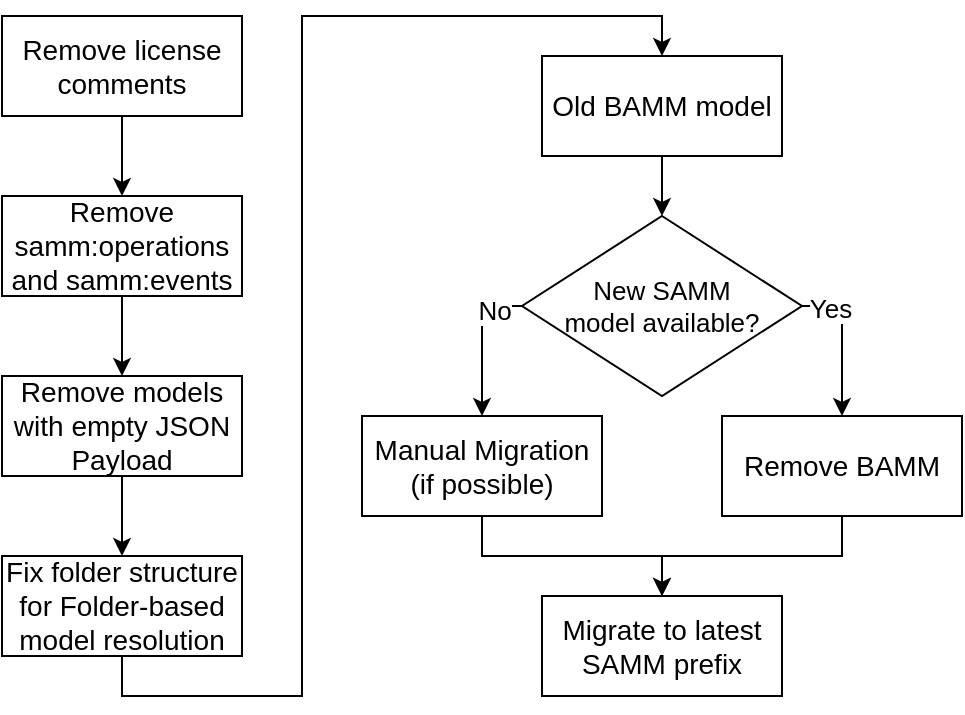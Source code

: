 <mxfile version="24.6.4" type="device">
  <diagram name="Page-1" id="vSpIAF3r10Jnih1GFcBD">
    <mxGraphModel dx="1050" dy="1699" grid="1" gridSize="10" guides="1" tooltips="1" connect="1" arrows="1" fold="1" page="1" pageScale="1" pageWidth="827" pageHeight="1169" math="0" shadow="0">
      <root>
        <mxCell id="0" />
        <mxCell id="1" parent="0" />
        <mxCell id="7-2eOVOcw84BGVAF4GQ1-15" style="edgeStyle=orthogonalEdgeStyle;rounded=0;orthogonalLoop=1;jettySize=auto;html=1;exitX=0.5;exitY=1;exitDx=0;exitDy=0;" edge="1" parent="1" source="7-2eOVOcw84BGVAF4GQ1-1" target="7-2eOVOcw84BGVAF4GQ1-12">
          <mxGeometry relative="1" as="geometry" />
        </mxCell>
        <mxCell id="7-2eOVOcw84BGVAF4GQ1-1" value="Remove BAMM" style="rounded=0;whiteSpace=wrap;html=1;fontSize=14;" vertex="1" parent="1">
          <mxGeometry x="610" y="150" width="120" height="50" as="geometry" />
        </mxCell>
        <mxCell id="7-2eOVOcw84BGVAF4GQ1-16" style="edgeStyle=orthogonalEdgeStyle;rounded=0;orthogonalLoop=1;jettySize=auto;html=1;exitX=0.5;exitY=1;exitDx=0;exitDy=0;entryX=0.5;entryY=0;entryDx=0;entryDy=0;" edge="1" parent="1" source="7-2eOVOcw84BGVAF4GQ1-2" target="7-2eOVOcw84BGVAF4GQ1-12">
          <mxGeometry relative="1" as="geometry" />
        </mxCell>
        <mxCell id="7-2eOVOcw84BGVAF4GQ1-2" value="Manual Migration&lt;br&gt;(if possible)" style="rounded=0;whiteSpace=wrap;html=1;fontSize=14;" vertex="1" parent="1">
          <mxGeometry x="430" y="150" width="120" height="50" as="geometry" />
        </mxCell>
        <mxCell id="7-2eOVOcw84BGVAF4GQ1-7" value="" style="edgeStyle=orthogonalEdgeStyle;rounded=0;orthogonalLoop=1;jettySize=auto;html=1;" edge="1" parent="1" source="7-2eOVOcw84BGVAF4GQ1-4" target="7-2eOVOcw84BGVAF4GQ1-6">
          <mxGeometry relative="1" as="geometry" />
        </mxCell>
        <mxCell id="7-2eOVOcw84BGVAF4GQ1-4" value="Old BAMM model" style="rounded=0;whiteSpace=wrap;html=1;fontSize=14;" vertex="1" parent="1">
          <mxGeometry x="520" y="-30" width="120" height="50" as="geometry" />
        </mxCell>
        <mxCell id="7-2eOVOcw84BGVAF4GQ1-8" style="edgeStyle=orthogonalEdgeStyle;rounded=0;orthogonalLoop=1;jettySize=auto;html=1;exitX=0;exitY=0.5;exitDx=0;exitDy=0;" edge="1" parent="1" source="7-2eOVOcw84BGVAF4GQ1-6" target="7-2eOVOcw84BGVAF4GQ1-2">
          <mxGeometry relative="1" as="geometry" />
        </mxCell>
        <mxCell id="7-2eOVOcw84BGVAF4GQ1-10" value="No" style="edgeLabel;html=1;align=center;verticalAlign=middle;resizable=0;points=[];fontSize=13;" vertex="1" connectable="0" parent="7-2eOVOcw84BGVAF4GQ1-8">
          <mxGeometry x="-0.623" y="2" relative="1" as="geometry">
            <mxPoint as="offset" />
          </mxGeometry>
        </mxCell>
        <mxCell id="7-2eOVOcw84BGVAF4GQ1-9" style="edgeStyle=orthogonalEdgeStyle;rounded=0;orthogonalLoop=1;jettySize=auto;html=1;exitX=1;exitY=0.5;exitDx=0;exitDy=0;" edge="1" parent="1" source="7-2eOVOcw84BGVAF4GQ1-6" target="7-2eOVOcw84BGVAF4GQ1-1">
          <mxGeometry relative="1" as="geometry" />
        </mxCell>
        <mxCell id="7-2eOVOcw84BGVAF4GQ1-11" value="Yes" style="edgeLabel;html=1;align=center;verticalAlign=middle;resizable=0;points=[];fontSize=13;" vertex="1" connectable="0" parent="7-2eOVOcw84BGVAF4GQ1-9">
          <mxGeometry x="-0.629" y="-1" relative="1" as="geometry">
            <mxPoint as="offset" />
          </mxGeometry>
        </mxCell>
        <mxCell id="7-2eOVOcw84BGVAF4GQ1-6" value="New SAMM &lt;br&gt;model available?" style="rhombus;whiteSpace=wrap;html=1;rounded=0;fontSize=13;" vertex="1" parent="1">
          <mxGeometry x="510" y="50" width="140" height="90" as="geometry" />
        </mxCell>
        <mxCell id="7-2eOVOcw84BGVAF4GQ1-12" value="Migrate to latest SAMM prefix" style="rounded=0;whiteSpace=wrap;html=1;fontSize=14;" vertex="1" parent="1">
          <mxGeometry x="520" y="240" width="120" height="50" as="geometry" />
        </mxCell>
        <mxCell id="7-2eOVOcw84BGVAF4GQ1-23" style="edgeStyle=orthogonalEdgeStyle;rounded=0;orthogonalLoop=1;jettySize=auto;html=1;entryX=0.5;entryY=0;entryDx=0;entryDy=0;exitX=0.5;exitY=1;exitDx=0;exitDy=0;" edge="1" parent="1" source="7-2eOVOcw84BGVAF4GQ1-17" target="7-2eOVOcw84BGVAF4GQ1-4">
          <mxGeometry relative="1" as="geometry">
            <Array as="points">
              <mxPoint x="310" y="290" />
              <mxPoint x="400" y="290" />
              <mxPoint x="400" y="-50" />
              <mxPoint x="580" y="-50" />
            </Array>
          </mxGeometry>
        </mxCell>
        <mxCell id="7-2eOVOcw84BGVAF4GQ1-17" value="Fix folder structure for Folder-based model resolution" style="rounded=0;whiteSpace=wrap;html=1;fontSize=14;" vertex="1" parent="1">
          <mxGeometry x="250" y="220" width="120" height="50" as="geometry" />
        </mxCell>
        <mxCell id="7-2eOVOcw84BGVAF4GQ1-21" style="edgeStyle=orthogonalEdgeStyle;rounded=0;orthogonalLoop=1;jettySize=auto;html=1;entryX=0.5;entryY=0;entryDx=0;entryDy=0;" edge="1" parent="1" source="7-2eOVOcw84BGVAF4GQ1-18" target="7-2eOVOcw84BGVAF4GQ1-19">
          <mxGeometry relative="1" as="geometry" />
        </mxCell>
        <mxCell id="7-2eOVOcw84BGVAF4GQ1-18" value="Remove license comments" style="rounded=0;whiteSpace=wrap;html=1;fontSize=14;" vertex="1" parent="1">
          <mxGeometry x="250" y="-50" width="120" height="50" as="geometry" />
        </mxCell>
        <mxCell id="7-2eOVOcw84BGVAF4GQ1-22" style="edgeStyle=orthogonalEdgeStyle;rounded=0;orthogonalLoop=1;jettySize=auto;html=1;" edge="1" parent="1" source="7-2eOVOcw84BGVAF4GQ1-19" target="7-2eOVOcw84BGVAF4GQ1-20">
          <mxGeometry relative="1" as="geometry" />
        </mxCell>
        <mxCell id="7-2eOVOcw84BGVAF4GQ1-19" value="Remove samm:operations and samm:events" style="rounded=0;whiteSpace=wrap;html=1;fontSize=14;" vertex="1" parent="1">
          <mxGeometry x="250" y="40" width="120" height="50" as="geometry" />
        </mxCell>
        <mxCell id="7-2eOVOcw84BGVAF4GQ1-24" style="edgeStyle=orthogonalEdgeStyle;rounded=0;orthogonalLoop=1;jettySize=auto;html=1;" edge="1" parent="1" source="7-2eOVOcw84BGVAF4GQ1-20" target="7-2eOVOcw84BGVAF4GQ1-17">
          <mxGeometry relative="1" as="geometry" />
        </mxCell>
        <mxCell id="7-2eOVOcw84BGVAF4GQ1-20" value="Remove models with empty&amp;nbsp;JSON Payload" style="rounded=0;whiteSpace=wrap;html=1;fontSize=14;" vertex="1" parent="1">
          <mxGeometry x="250" y="130" width="120" height="50" as="geometry" />
        </mxCell>
      </root>
    </mxGraphModel>
  </diagram>
</mxfile>
